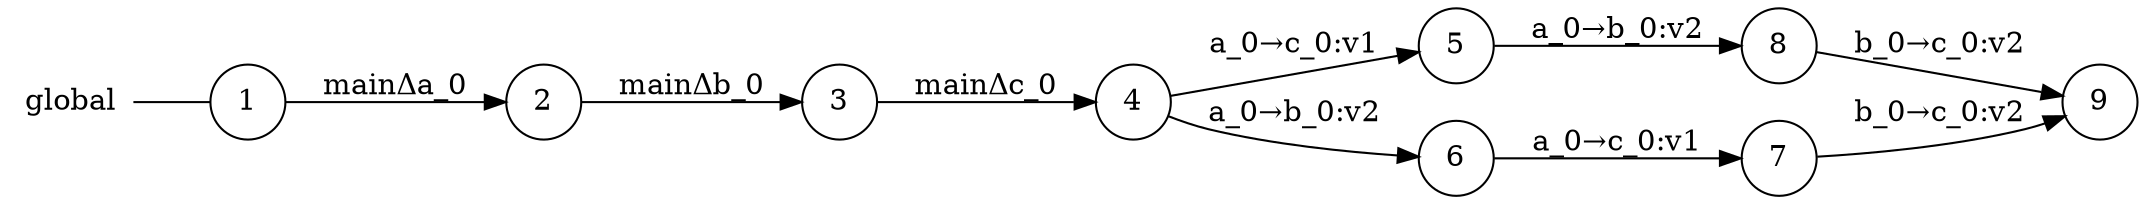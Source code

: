digraph global {
	rankdir="LR";
	n_0 [label="global", shape="plaintext"];
	n_1 [id="5", shape=circle, label="7"];
	n_2 [id="6", shape=circle, label="9"];
	n_3 [id="10", shape=circle, label="4"];
	n_4 [id="1", shape=circle, label="1"];
	n_0 -> n_4 [arrowhead=none];
	n_5 [id="9", shape=circle, label="5"];
	n_6 [id="2", shape=circle, label="2"];
	n_7 [id="8", shape=circle, label="8"];
	n_8 [id="4", shape=circle, label="6"];
	n_9 [id="3", shape=circle, label="3"];

	n_7 -> n_2 [id="[$e|1]", label="b_0→c_0:v2"];
	n_8 -> n_1 [id="[$e|4]", label="a_0→c_0:v1"];
	n_3 -> n_5 [id="[$e|7]", label="a_0→c_0:v1"];
	n_3 -> n_8 [id="[$e|8]", label="a_0→b_0:v2"];
	n_5 -> n_7 [id="[$e|0]", label="a_0→b_0:v2"];
	n_6 -> n_9 [id="[$e|3]", label="mainΔb_0"];
	n_4 -> n_6 [id="[$e|2]", label="mainΔa_0"];
	n_9 -> n_3 [id="[$e|6]", label="mainΔc_0"];
	n_1 -> n_2 [id="[$e|9]", label="b_0→c_0:v2"];
}
